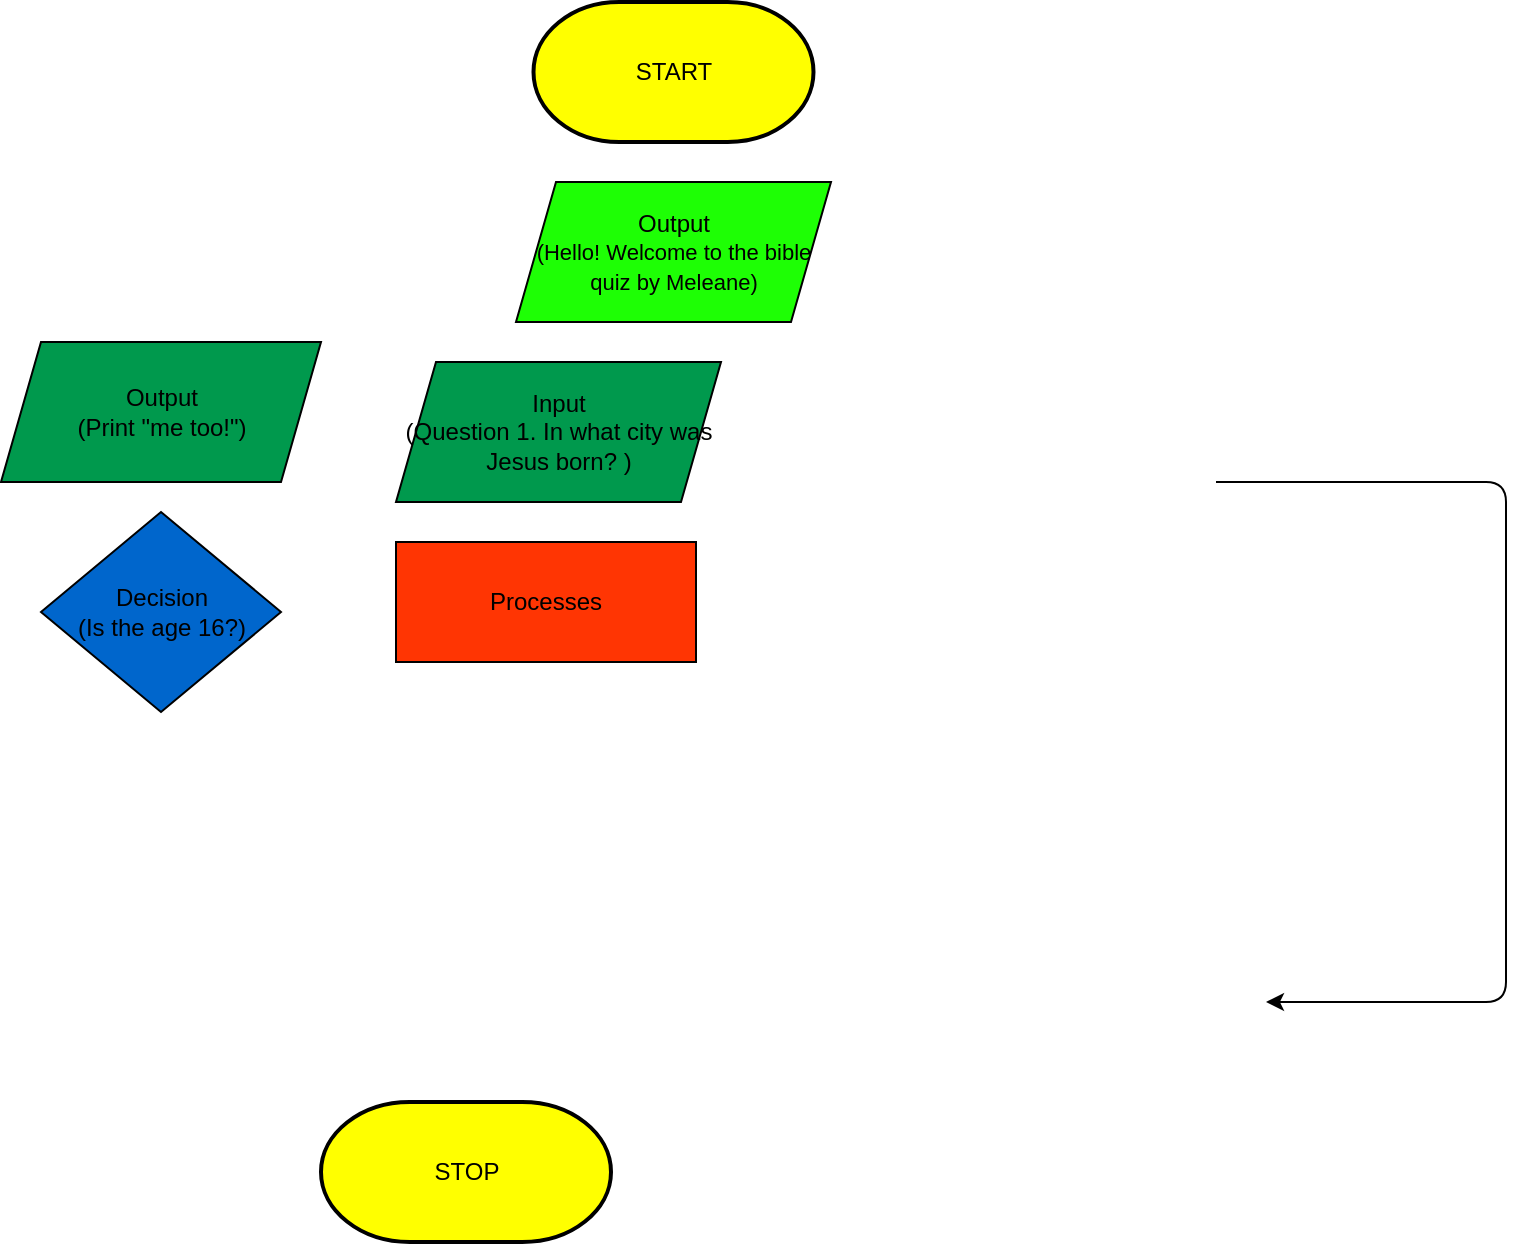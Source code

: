 <mxfile>
    <diagram id="ORZf2WC3BYTbggzDq-X-" name="Page-1">
        <mxGraphModel dx="593" dy="644" grid="1" gridSize="10" guides="1" tooltips="1" connect="1" arrows="1" fold="1" page="1" pageScale="1" pageWidth="850" pageHeight="1100" math="0" shadow="0">
            <root>
                <mxCell id="0"/>
                <mxCell id="1" parent="0"/>
                <mxCell id="43dZv-fWnXxc7FG_mQIg-3" value="Output&lt;br&gt;&lt;font style=&quot;font-size: 11px&quot;&gt;(Hello! Welcome to the bible quiz by Meleane)&lt;/font&gt;" style="shape=parallelogram;perimeter=parallelogramPerimeter;whiteSpace=wrap;html=1;fixedSize=1;fillColor=#1EFF05;" parent="1" vertex="1">
                    <mxGeometry x="290" y="110" width="157.5" height="70" as="geometry"/>
                </mxCell>
                <mxCell id="3" value="Processes" style="rounded=0;whiteSpace=wrap;html=1;fillColor=#FF3503;" parent="1" vertex="1">
                    <mxGeometry x="230" y="290" width="150" height="60" as="geometry"/>
                </mxCell>
                <mxCell id="5" value="" style="endArrow=classic;html=1;endFill=1;" parent="1" edge="1">
                    <mxGeometry width="50" height="50" relative="1" as="geometry">
                        <mxPoint x="640" y="260" as="sourcePoint"/>
                        <mxPoint x="665" y="520" as="targetPoint"/>
                        <Array as="points">
                            <mxPoint x="657" y="260"/>
                            <mxPoint x="785" y="260"/>
                            <mxPoint x="785" y="520"/>
                        </Array>
                    </mxGeometry>
                </mxCell>
                <mxCell id="6" value="Decision&lt;br&gt;(Is the age 16?)" style="rhombus;whiteSpace=wrap;html=1;fillColor=#0066CC;" parent="1" vertex="1">
                    <mxGeometry x="52.5" y="275" width="120" height="100" as="geometry"/>
                </mxCell>
                <mxCell id="7" value="START" style="strokeWidth=2;html=1;shape=mxgraph.flowchart.terminator;whiteSpace=wrap;fillColor=#FFFF00;" parent="1" vertex="1">
                    <mxGeometry x="298.75" y="20" width="140" height="70" as="geometry"/>
                </mxCell>
                <mxCell id="8" value="STOP" style="strokeWidth=2;html=1;shape=mxgraph.flowchart.terminator;whiteSpace=wrap;fillColor=#FFFF00;" parent="1" vertex="1">
                    <mxGeometry x="192.5" y="570" width="145" height="70" as="geometry"/>
                </mxCell>
                <mxCell id="9" value="Input&lt;br&gt;(Question 1. In what city was Jesus born? )" style="shape=parallelogram;perimeter=parallelogramPerimeter;whiteSpace=wrap;html=1;fixedSize=1;fillColor=#00994D;" parent="1" vertex="1">
                    <mxGeometry x="230" y="200" width="162.5" height="70" as="geometry"/>
                </mxCell>
                <mxCell id="10" value="Output&lt;br&gt;(Print &quot;me too!&quot;)" style="shape=parallelogram;perimeter=parallelogramPerimeter;whiteSpace=wrap;html=1;fixedSize=1;fillColor=#00994D;" parent="1" vertex="1">
                    <mxGeometry x="32.5" y="190" width="160" height="70" as="geometry"/>
                </mxCell>
            </root>
        </mxGraphModel>
    </diagram>
</mxfile>